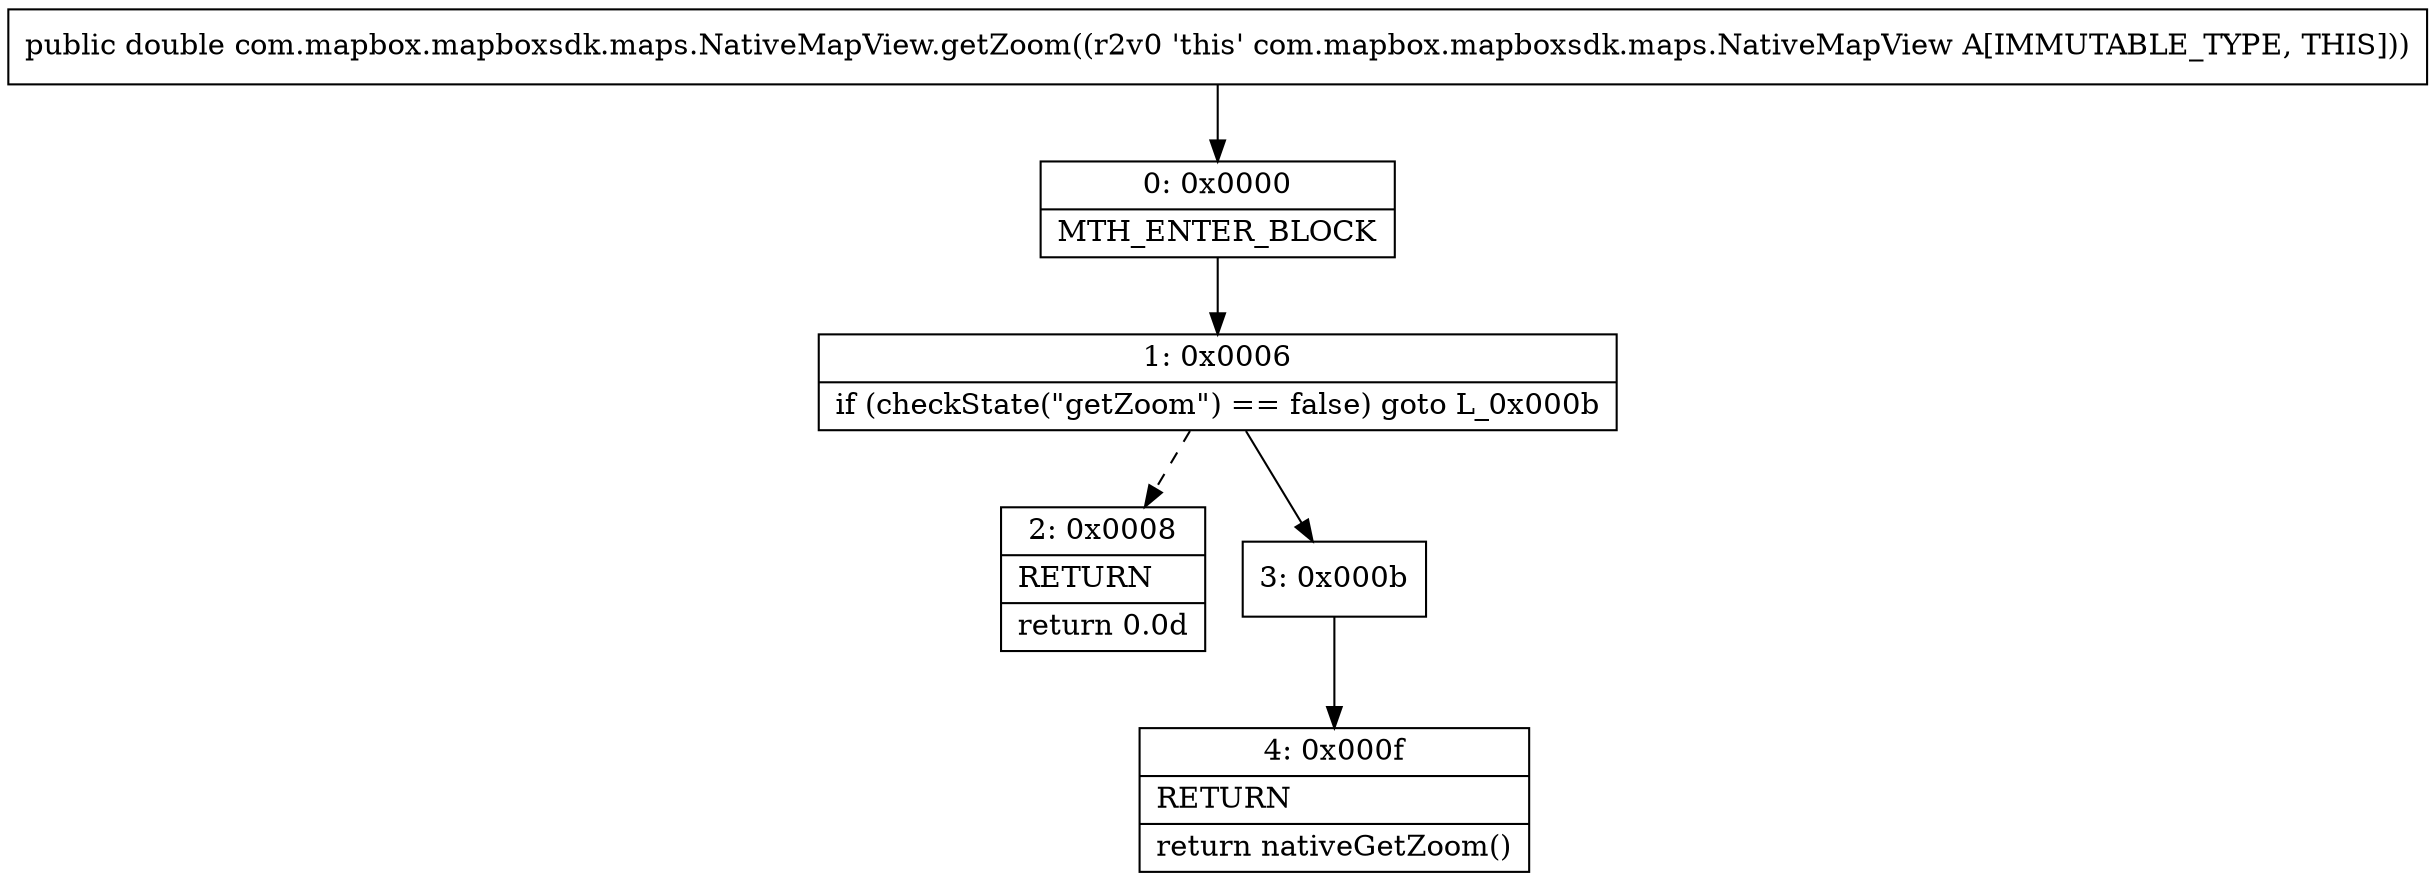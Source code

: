 digraph "CFG forcom.mapbox.mapboxsdk.maps.NativeMapView.getZoom()D" {
Node_0 [shape=record,label="{0\:\ 0x0000|MTH_ENTER_BLOCK\l}"];
Node_1 [shape=record,label="{1\:\ 0x0006|if (checkState(\"getZoom\") == false) goto L_0x000b\l}"];
Node_2 [shape=record,label="{2\:\ 0x0008|RETURN\l|return 0.0d\l}"];
Node_3 [shape=record,label="{3\:\ 0x000b}"];
Node_4 [shape=record,label="{4\:\ 0x000f|RETURN\l|return nativeGetZoom()\l}"];
MethodNode[shape=record,label="{public double com.mapbox.mapboxsdk.maps.NativeMapView.getZoom((r2v0 'this' com.mapbox.mapboxsdk.maps.NativeMapView A[IMMUTABLE_TYPE, THIS])) }"];
MethodNode -> Node_0;
Node_0 -> Node_1;
Node_1 -> Node_2[style=dashed];
Node_1 -> Node_3;
Node_3 -> Node_4;
}

